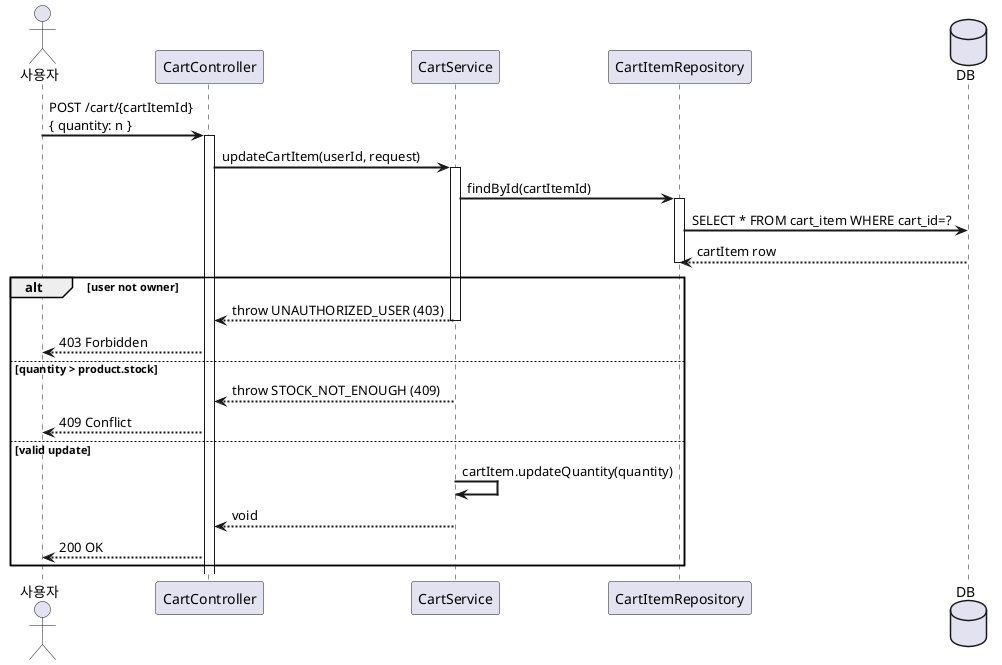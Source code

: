 @startuml
skinparam sequenceArrowThickness 2

actor 사용자
participant CartController
participant CartService
participant CartItemRepository
database DB

사용자 -> CartController: POST /cart/{cartItemId}\n{ quantity: n }
activate CartController

CartController -> CartService: updateCartItem(userId, request)
activate CartService

CartService -> CartItemRepository: findById(cartItemId)
activate CartItemRepository
CartItemRepository -> DB: SELECT * FROM cart_item WHERE cart_id=?
DB --> CartItemRepository: cartItem row
deactivate CartItemRepository

alt user not owner
    CartService --> CartController: throw UNAUTHORIZED_USER (403)
    deactivate CartService
    CartController --> 사용자: 403 Forbidden
else quantity > product.stock
    CartService --> CartController: throw STOCK_NOT_ENOUGH (409)
    deactivate CartService
    CartController --> 사용자: 409 Conflict
else valid update
    CartService -> CartService: cartItem.updateQuantity(quantity)
    CartService --> CartController: void
    deactivate CartService
    CartController --> 사용자: 200 OK
end
@enduml

